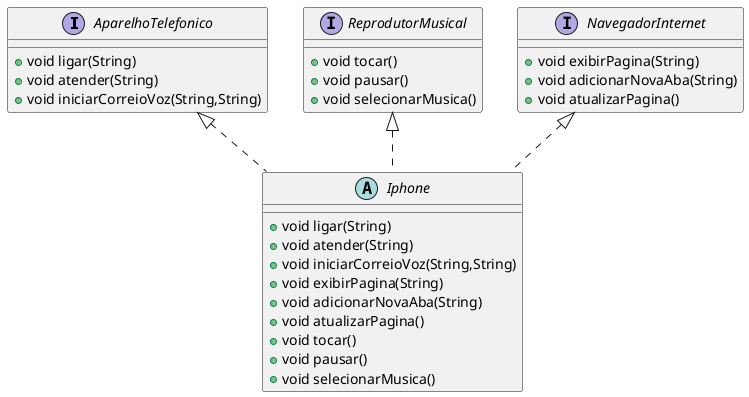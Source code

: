 @startuml
interface AparelhoTelefonico {
+ void ligar(String)
+ void atender(String)
+ void iniciarCorreioVoz(String,String)
}

abstract class Iphone {
+ void ligar(String)
+ void atender(String)
+ void iniciarCorreioVoz(String,String)
+ void exibirPagina(String)
+ void adicionarNovaAba(String)
+ void atualizarPagina()
+ void tocar()
+ void pausar()
+ void selecionarMusica()
}

interface ReprodutorMusical {
+ void tocar()
+ void pausar()
+ void selecionarMusica()
}

interface NavegadorInternet {
+ void exibirPagina(String)
+ void adicionarNovaAba(String)
+ void atualizarPagina()
}



AparelhoTelefonico <|.. Iphone
NavegadorInternet <|.. Iphone
ReprodutorMusical <|.. Iphone
@enduml